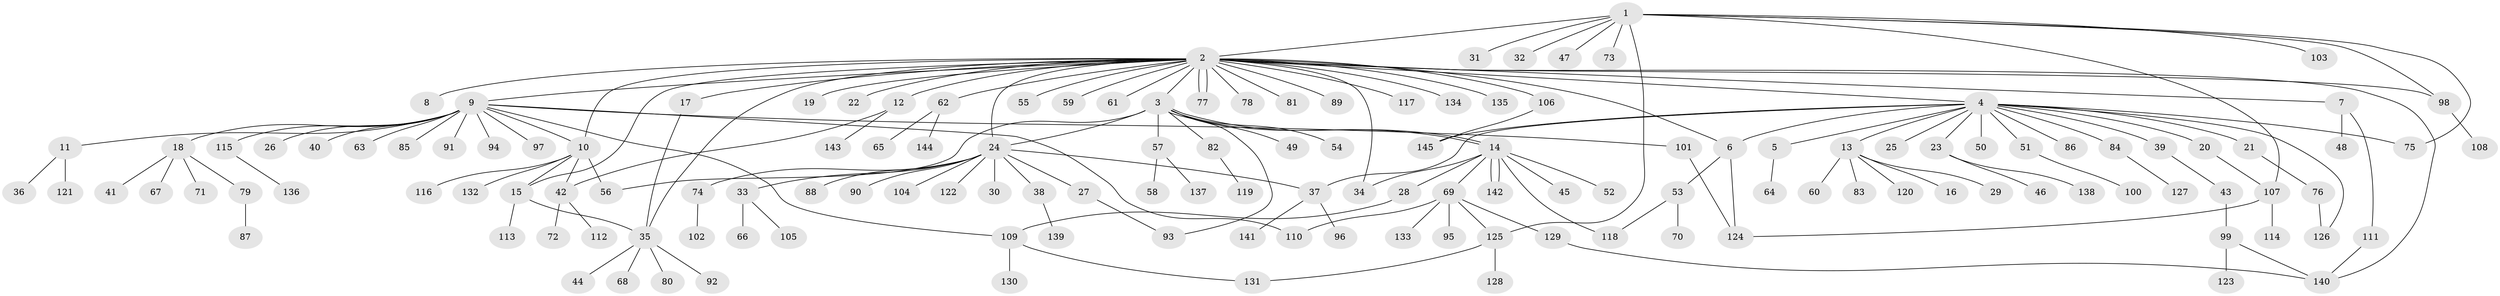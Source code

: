 // Generated by graph-tools (version 1.1) at 2025/49/03/09/25 03:49:48]
// undirected, 145 vertices, 173 edges
graph export_dot {
graph [start="1"]
  node [color=gray90,style=filled];
  1;
  2;
  3;
  4;
  5;
  6;
  7;
  8;
  9;
  10;
  11;
  12;
  13;
  14;
  15;
  16;
  17;
  18;
  19;
  20;
  21;
  22;
  23;
  24;
  25;
  26;
  27;
  28;
  29;
  30;
  31;
  32;
  33;
  34;
  35;
  36;
  37;
  38;
  39;
  40;
  41;
  42;
  43;
  44;
  45;
  46;
  47;
  48;
  49;
  50;
  51;
  52;
  53;
  54;
  55;
  56;
  57;
  58;
  59;
  60;
  61;
  62;
  63;
  64;
  65;
  66;
  67;
  68;
  69;
  70;
  71;
  72;
  73;
  74;
  75;
  76;
  77;
  78;
  79;
  80;
  81;
  82;
  83;
  84;
  85;
  86;
  87;
  88;
  89;
  90;
  91;
  92;
  93;
  94;
  95;
  96;
  97;
  98;
  99;
  100;
  101;
  102;
  103;
  104;
  105;
  106;
  107;
  108;
  109;
  110;
  111;
  112;
  113;
  114;
  115;
  116;
  117;
  118;
  119;
  120;
  121;
  122;
  123;
  124;
  125;
  126;
  127;
  128;
  129;
  130;
  131;
  132;
  133;
  134;
  135;
  136;
  137;
  138;
  139;
  140;
  141;
  142;
  143;
  144;
  145;
  1 -- 2;
  1 -- 31;
  1 -- 32;
  1 -- 47;
  1 -- 73;
  1 -- 75;
  1 -- 98;
  1 -- 103;
  1 -- 107;
  1 -- 125;
  2 -- 3;
  2 -- 4;
  2 -- 6;
  2 -- 7;
  2 -- 8;
  2 -- 9;
  2 -- 10;
  2 -- 12;
  2 -- 15;
  2 -- 17;
  2 -- 19;
  2 -- 22;
  2 -- 24;
  2 -- 34;
  2 -- 35;
  2 -- 55;
  2 -- 59;
  2 -- 61;
  2 -- 62;
  2 -- 77;
  2 -- 77;
  2 -- 78;
  2 -- 81;
  2 -- 89;
  2 -- 98;
  2 -- 106;
  2 -- 117;
  2 -- 134;
  2 -- 135;
  2 -- 140;
  3 -- 14;
  3 -- 14;
  3 -- 24;
  3 -- 49;
  3 -- 54;
  3 -- 56;
  3 -- 57;
  3 -- 82;
  3 -- 93;
  4 -- 5;
  4 -- 6;
  4 -- 13;
  4 -- 20;
  4 -- 21;
  4 -- 23;
  4 -- 25;
  4 -- 37;
  4 -- 39;
  4 -- 50;
  4 -- 51;
  4 -- 75;
  4 -- 84;
  4 -- 86;
  4 -- 126;
  4 -- 145;
  5 -- 64;
  6 -- 53;
  6 -- 124;
  7 -- 48;
  7 -- 111;
  9 -- 10;
  9 -- 11;
  9 -- 18;
  9 -- 26;
  9 -- 40;
  9 -- 63;
  9 -- 85;
  9 -- 91;
  9 -- 94;
  9 -- 97;
  9 -- 101;
  9 -- 109;
  9 -- 110;
  9 -- 115;
  10 -- 15;
  10 -- 42;
  10 -- 56;
  10 -- 116;
  10 -- 132;
  11 -- 36;
  11 -- 121;
  12 -- 42;
  12 -- 143;
  13 -- 16;
  13 -- 29;
  13 -- 60;
  13 -- 83;
  13 -- 120;
  14 -- 28;
  14 -- 34;
  14 -- 45;
  14 -- 52;
  14 -- 69;
  14 -- 118;
  14 -- 142;
  14 -- 142;
  15 -- 35;
  15 -- 113;
  17 -- 35;
  18 -- 41;
  18 -- 67;
  18 -- 71;
  18 -- 79;
  20 -- 107;
  21 -- 76;
  23 -- 46;
  23 -- 138;
  24 -- 27;
  24 -- 30;
  24 -- 33;
  24 -- 37;
  24 -- 38;
  24 -- 74;
  24 -- 88;
  24 -- 90;
  24 -- 104;
  24 -- 122;
  27 -- 93;
  28 -- 109;
  33 -- 66;
  33 -- 105;
  35 -- 44;
  35 -- 68;
  35 -- 80;
  35 -- 92;
  37 -- 96;
  37 -- 141;
  38 -- 139;
  39 -- 43;
  42 -- 72;
  42 -- 112;
  43 -- 99;
  51 -- 100;
  53 -- 70;
  53 -- 118;
  57 -- 58;
  57 -- 137;
  62 -- 65;
  62 -- 144;
  69 -- 95;
  69 -- 110;
  69 -- 125;
  69 -- 129;
  69 -- 133;
  74 -- 102;
  76 -- 126;
  79 -- 87;
  82 -- 119;
  84 -- 127;
  98 -- 108;
  99 -- 123;
  99 -- 140;
  101 -- 124;
  106 -- 145;
  107 -- 114;
  107 -- 124;
  109 -- 130;
  109 -- 131;
  111 -- 140;
  115 -- 136;
  125 -- 128;
  125 -- 131;
  129 -- 140;
}
